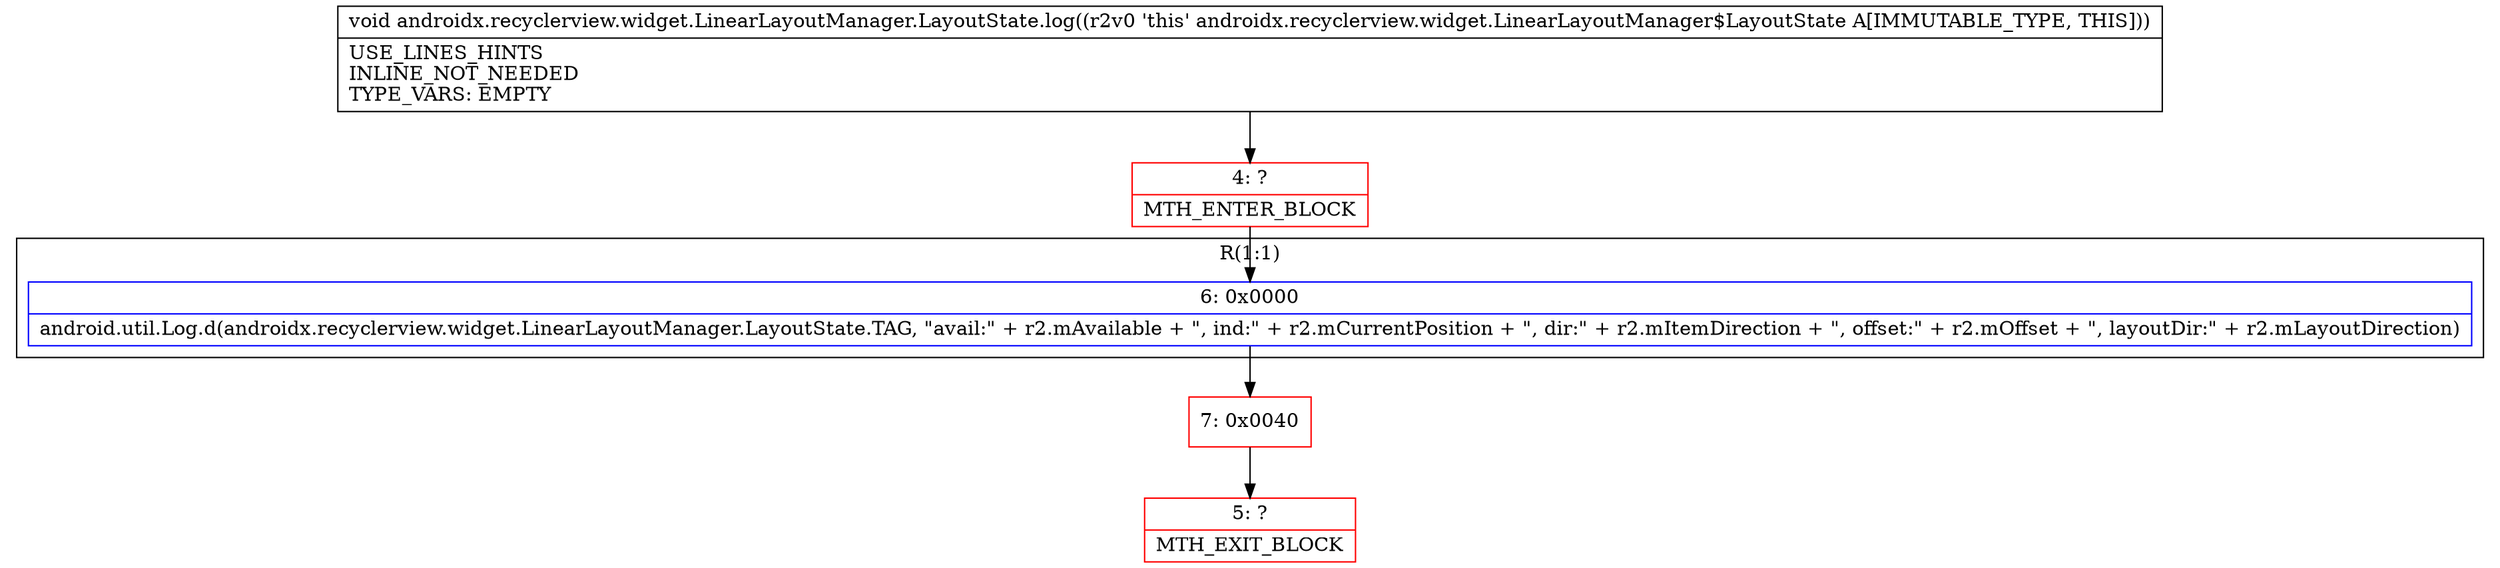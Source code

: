 digraph "CFG forandroidx.recyclerview.widget.LinearLayoutManager.LayoutState.log()V" {
subgraph cluster_Region_451819934 {
label = "R(1:1)";
node [shape=record,color=blue];
Node_6 [shape=record,label="{6\:\ 0x0000|android.util.Log.d(androidx.recyclerview.widget.LinearLayoutManager.LayoutState.TAG, \"avail:\" + r2.mAvailable + \", ind:\" + r2.mCurrentPosition + \", dir:\" + r2.mItemDirection + \", offset:\" + r2.mOffset + \", layoutDir:\" + r2.mLayoutDirection)\l}"];
}
Node_4 [shape=record,color=red,label="{4\:\ ?|MTH_ENTER_BLOCK\l}"];
Node_7 [shape=record,color=red,label="{7\:\ 0x0040}"];
Node_5 [shape=record,color=red,label="{5\:\ ?|MTH_EXIT_BLOCK\l}"];
MethodNode[shape=record,label="{void androidx.recyclerview.widget.LinearLayoutManager.LayoutState.log((r2v0 'this' androidx.recyclerview.widget.LinearLayoutManager$LayoutState A[IMMUTABLE_TYPE, THIS]))  | USE_LINES_HINTS\lINLINE_NOT_NEEDED\lTYPE_VARS: EMPTY\l}"];
MethodNode -> Node_4;Node_6 -> Node_7;
Node_4 -> Node_6;
Node_7 -> Node_5;
}

